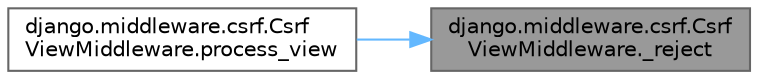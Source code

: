 digraph "django.middleware.csrf.CsrfViewMiddleware._reject"
{
 // LATEX_PDF_SIZE
  bgcolor="transparent";
  edge [fontname=Helvetica,fontsize=10,labelfontname=Helvetica,labelfontsize=10];
  node [fontname=Helvetica,fontsize=10,shape=box,height=0.2,width=0.4];
  rankdir="RL";
  Node1 [id="Node000001",label="django.middleware.csrf.Csrf\lViewMiddleware._reject",height=0.2,width=0.4,color="gray40", fillcolor="grey60", style="filled", fontcolor="black",tooltip=" "];
  Node1 -> Node2 [id="edge1_Node000001_Node000002",dir="back",color="steelblue1",style="solid",tooltip=" "];
  Node2 [id="Node000002",label="django.middleware.csrf.Csrf\lViewMiddleware.process_view",height=0.2,width=0.4,color="grey40", fillcolor="white", style="filled",URL="$classdjango_1_1middleware_1_1csrf_1_1_csrf_view_middleware.html#a9b25cdf2d6490558e21ecb99654df3e8",tooltip=" "];
}
